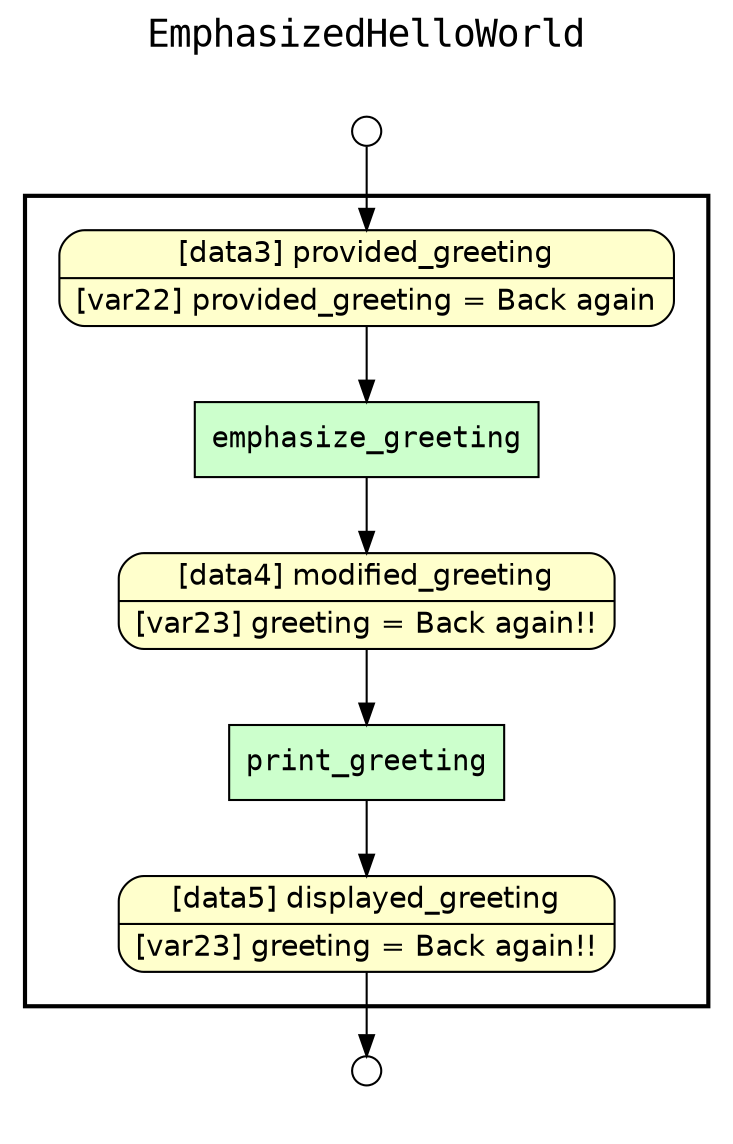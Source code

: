 
digraph yw_data_view {
rankdir=TB
fontname=Courier; fontsize=18; labelloc=t
label="EmphasizedHelloWorld"
subgraph cluster_workflow { label=""; color=black; penwidth=2
subgraph cluster_workflow_inner { label=""; color=white
node[shape=box style="filled" fillcolor="#CCFFCC" peripheries=1 fontname=Courier]
emphasize_greeting
print_greeting
node[shape=box style="filled" fillcolor="#CCFFCC" peripheries=1 fontname=Courier]
node[shape=box style="rounded,filled" fillcolor="#FFFFCC" peripheries=1 fontname=Helvetica]
displayed_greeting [shape=record rankdir=LR label="{<f0> [data5] displayed_greeting |<f1> [var23] greeting = Back again!!}"]
modified_greeting [shape=record rankdir=LR label="{<f0> [data4] modified_greeting |<f1> [var23] greeting = Back again!!}"]
provided_greeting [shape=record rankdir=LR label="{<f0> [data3] provided_greeting |<f1> [var22] provided_greeting = Back again}"]
node[shape=box style="rounded,filled" fillcolor="#FFFFFF" peripheries=1 fontname=Helvetica]
}}
subgraph cluster_inflows { label=""; color=white; penwidth=2
subgraph cluster_inflows_inner { label=""; color=white
node[shape=circle fillcolor="#FFFFFF" peripheries=1 width=0.2]
provided_greeting_inflow [label=""]
}}
subgraph cluster_outflows { label=""; color=white; penwidth=2
subgraph cluster_outflows_inner { label=""; color=white
node[shape=circle fillcolor="#FFFFFF" peripheries=1 width=0.2]
displayed_greeting_outflow [label=""]
}}
modified_greeting -> print_greeting
provided_greeting -> emphasize_greeting
emphasize_greeting -> modified_greeting
print_greeting -> displayed_greeting
provided_greeting_inflow -> provided_greeting
displayed_greeting -> displayed_greeting_outflow
}

